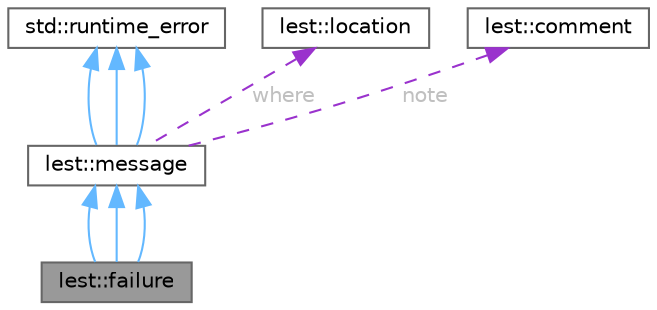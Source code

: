 digraph "lest::failure"
{
 // LATEX_PDF_SIZE
  bgcolor="transparent";
  edge [fontname=Helvetica,fontsize=10,labelfontname=Helvetica,labelfontsize=10];
  node [fontname=Helvetica,fontsize=10,shape=box,height=0.2,width=0.4];
  Node1 [id="Node000001",label="lest::failure",height=0.2,width=0.4,color="gray40", fillcolor="grey60", style="filled", fontcolor="black",tooltip=" "];
  Node2 -> Node1 [id="edge17_Node000001_Node000002",dir="back",color="steelblue1",style="solid",tooltip=" "];
  Node2 [id="Node000002",label="lest::message",height=0.2,width=0.4,color="gray40", fillcolor="white", style="filled",URL="$structlest_1_1message.html",tooltip=" "];
  Node3 -> Node2 [id="edge18_Node000002_Node000003",dir="back",color="steelblue1",style="solid",tooltip=" "];
  Node3 [id="Node000003",label="std::runtime_error",height=0.2,width=0.4,color="gray40", fillcolor="white", style="filled",tooltip=" "];
  Node3 -> Node2 [id="edge19_Node000002_Node000003",dir="back",color="steelblue1",style="solid",tooltip=" "];
  Node3 -> Node2 [id="edge20_Node000002_Node000003",dir="back",color="steelblue1",style="solid",tooltip=" "];
  Node4 -> Node2 [id="edge21_Node000002_Node000004",dir="back",color="darkorchid3",style="dashed",tooltip=" ",label=" where",fontcolor="grey" ];
  Node4 [id="Node000004",label="lest::location",height=0.2,width=0.4,color="gray40", fillcolor="white", style="filled",URL="$structlest_1_1location.html",tooltip=" "];
  Node5 -> Node2 [id="edge22_Node000002_Node000005",dir="back",color="darkorchid3",style="dashed",tooltip=" ",label=" note",fontcolor="grey" ];
  Node5 [id="Node000005",label="lest::comment",height=0.2,width=0.4,color="gray40", fillcolor="white", style="filled",URL="$structlest_1_1comment.html",tooltip=" "];
  Node2 -> Node1 [id="edge23_Node000001_Node000002",dir="back",color="steelblue1",style="solid",tooltip=" "];
  Node2 -> Node1 [id="edge24_Node000001_Node000002",dir="back",color="steelblue1",style="solid",tooltip=" "];
}
